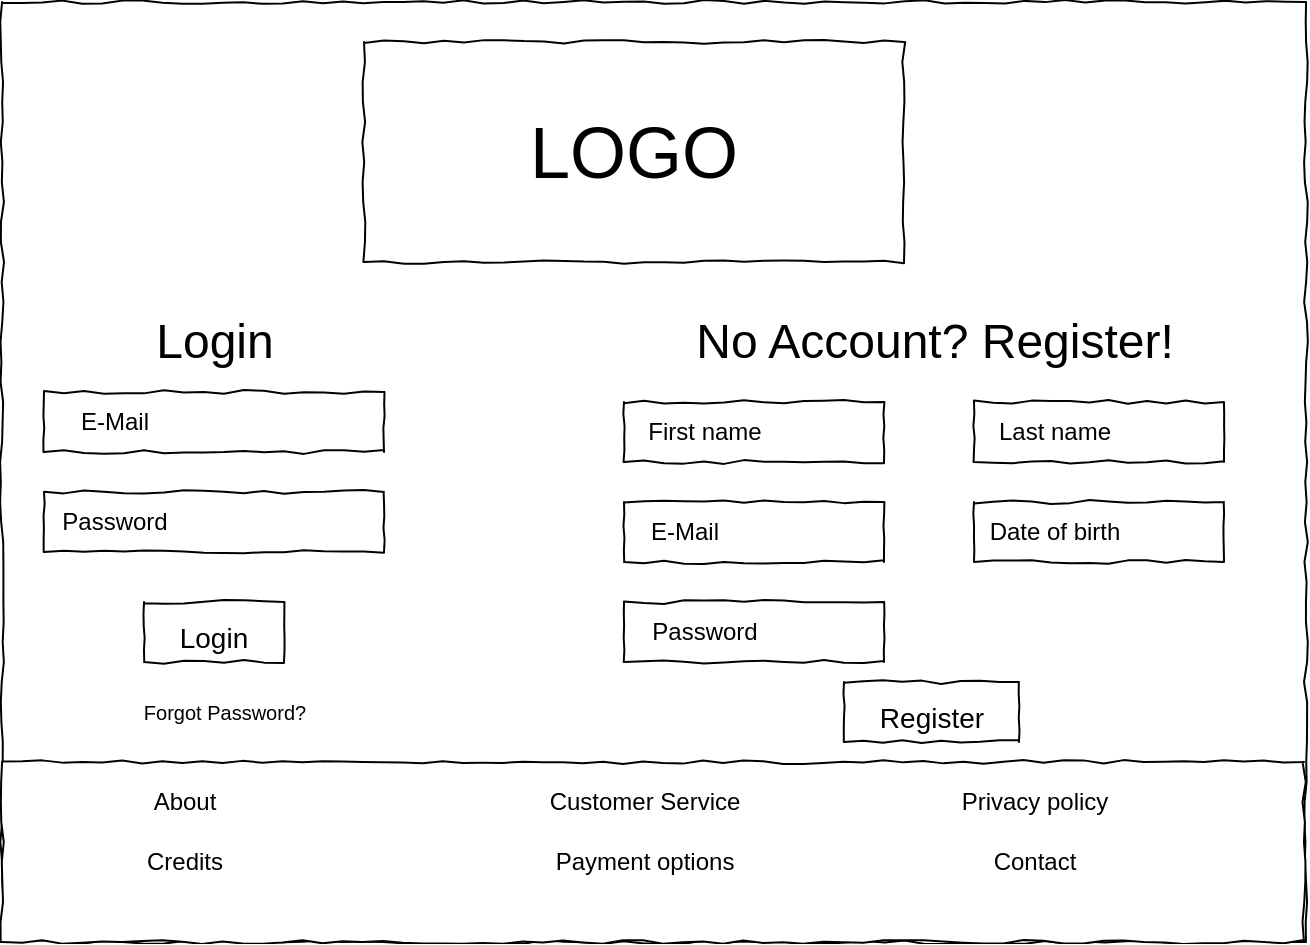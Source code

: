 <mxfile version="15.8.9" type="device"><diagram id="7hTDlsdbeSON2EYToNoh" name="Page-1"><mxGraphModel dx="1038" dy="536" grid="1" gridSize="10" guides="1" tooltips="1" connect="1" arrows="1" fold="1" page="1" pageScale="1" pageWidth="1100" pageHeight="850" math="0" shadow="0"><root><mxCell id="0"/><mxCell id="1" parent="0"/><mxCell id="Kuk1_A_iY8mTBLWLSfh4-1" value="" style="rounded=0;whiteSpace=wrap;html=1;comic=1;" parent="1" vertex="1"><mxGeometry x="209.03" y="130" width="651.94" height="470" as="geometry"/></mxCell><mxCell id="Kuk1_A_iY8mTBLWLSfh4-3" value="&lt;font style=&quot;font-size: 24px&quot;&gt;Login&lt;/font&gt;" style="text;html=1;resizable=0;autosize=1;align=center;verticalAlign=middle;points=[];fillColor=none;strokeColor=none;rounded=0;comic=1;" parent="1" vertex="1"><mxGeometry x="280" y="290" width="70" height="20" as="geometry"/></mxCell><mxCell id="Kuk1_A_iY8mTBLWLSfh4-4" value="LOGO" style="rounded=0;whiteSpace=wrap;html=1;comic=1;fontSize=36;" parent="1" vertex="1"><mxGeometry x="390" y="150" width="270" height="110" as="geometry"/></mxCell><mxCell id="Kuk1_A_iY8mTBLWLSfh4-5" value="" style="rounded=0;whiteSpace=wrap;html=1;comic=1;fontSize=24;" parent="1" vertex="1"><mxGeometry x="230" y="325" width="170" height="30" as="geometry"/></mxCell><mxCell id="Kuk1_A_iY8mTBLWLSfh4-6" value="" style="rounded=0;whiteSpace=wrap;html=1;comic=1;fontSize=24;" parent="1" vertex="1"><mxGeometry x="230" y="375" width="170" height="30" as="geometry"/></mxCell><mxCell id="Kuk1_A_iY8mTBLWLSfh4-7" value="&lt;font style=&quot;font-size: 14px&quot;&gt;Login&lt;/font&gt;" style="rounded=0;whiteSpace=wrap;html=1;comic=1;fontSize=24;" parent="1" vertex="1"><mxGeometry x="280" y="430" width="70" height="30" as="geometry"/></mxCell><mxCell id="Kuk1_A_iY8mTBLWLSfh4-10" value="E-Mail" style="text;html=1;resizable=0;autosize=1;align=center;verticalAlign=middle;points=[];fillColor=none;strokeColor=none;rounded=0;comic=1;fontSize=12;" parent="1" vertex="1"><mxGeometry x="240" y="330" width="50" height="20" as="geometry"/></mxCell><mxCell id="Kuk1_A_iY8mTBLWLSfh4-11" value="Password" style="text;html=1;resizable=0;autosize=1;align=center;verticalAlign=middle;points=[];fillColor=none;strokeColor=none;rounded=0;comic=1;fontSize=12;" parent="1" vertex="1"><mxGeometry x="230" y="380" width="70" height="20" as="geometry"/></mxCell><mxCell id="Kuk1_A_iY8mTBLWLSfh4-12" value="" style="rounded=0;whiteSpace=wrap;html=1;comic=1;fontSize=12;" parent="1" vertex="1"><mxGeometry x="209.03" y="510" width="650.97" height="90" as="geometry"/></mxCell><mxCell id="Kuk1_A_iY8mTBLWLSfh4-13" value="About" style="text;html=1;resizable=0;autosize=1;align=center;verticalAlign=middle;points=[];fillColor=none;strokeColor=none;rounded=0;comic=1;fontSize=12;" parent="1" vertex="1"><mxGeometry x="275" y="520" width="50" height="20" as="geometry"/></mxCell><mxCell id="Kuk1_A_iY8mTBLWLSfh4-14" value="Credits" style="text;html=1;resizable=0;autosize=1;align=center;verticalAlign=middle;points=[];fillColor=none;strokeColor=none;rounded=0;comic=1;fontSize=12;" parent="1" vertex="1"><mxGeometry x="275" y="550" width="50" height="20" as="geometry"/></mxCell><mxCell id="Kuk1_A_iY8mTBLWLSfh4-15" value="Customer Service" style="text;html=1;resizable=0;autosize=1;align=center;verticalAlign=middle;points=[];fillColor=none;strokeColor=none;rounded=0;comic=1;fontSize=12;" parent="1" vertex="1"><mxGeometry x="475" y="520" width="110" height="20" as="geometry"/></mxCell><mxCell id="Kuk1_A_iY8mTBLWLSfh4-16" value="&lt;font style=&quot;font-size: 10px&quot;&gt;Forgot Password?&lt;/font&gt;" style="text;html=1;resizable=0;autosize=1;align=center;verticalAlign=middle;points=[];fillColor=none;strokeColor=none;rounded=0;comic=1;fontSize=12;" parent="1" vertex="1"><mxGeometry x="270" y="475" width="100" height="20" as="geometry"/></mxCell><mxCell id="Kuk1_A_iY8mTBLWLSfh4-18" value="Payment options" style="text;html=1;resizable=0;autosize=1;align=center;verticalAlign=middle;points=[];fillColor=none;strokeColor=none;rounded=0;comic=1;fontSize=12;" parent="1" vertex="1"><mxGeometry x="480" y="550" width="100" height="20" as="geometry"/></mxCell><mxCell id="Kuk1_A_iY8mTBLWLSfh4-19" value="Privacy policy" style="text;html=1;resizable=0;autosize=1;align=center;verticalAlign=middle;points=[];fillColor=none;strokeColor=none;rounded=0;comic=1;fontSize=12;" parent="1" vertex="1"><mxGeometry x="680" y="520" width="90" height="20" as="geometry"/></mxCell><mxCell id="Kuk1_A_iY8mTBLWLSfh4-20" value="Contact" style="text;html=1;resizable=0;autosize=1;align=center;verticalAlign=middle;points=[];fillColor=none;strokeColor=none;rounded=0;comic=1;fontSize=12;" parent="1" vertex="1"><mxGeometry x="695" y="550" width="60" height="20" as="geometry"/></mxCell><mxCell id="S1th6BsebbkGPHXwUQ2w-2" value="&lt;font style=&quot;font-size: 24px&quot;&gt;No Account? Register&lt;/font&gt;&lt;font style=&quot;font-size: 24px&quot;&gt;!&lt;/font&gt;" style="text;html=1;resizable=0;autosize=1;align=center;verticalAlign=middle;points=[];fillColor=none;strokeColor=none;rounded=0;comic=1;" parent="1" vertex="1"><mxGeometry x="545" y="290" width="260" height="20" as="geometry"/></mxCell><mxCell id="S1th6BsebbkGPHXwUQ2w-3" value="" style="rounded=0;whiteSpace=wrap;html=1;comic=1;fontSize=24;" parent="1" vertex="1"><mxGeometry x="520" y="380" width="130" height="30" as="geometry"/></mxCell><mxCell id="S1th6BsebbkGPHXwUQ2w-4" value="" style="rounded=0;whiteSpace=wrap;html=1;comic=1;fontSize=24;" parent="1" vertex="1"><mxGeometry x="520" y="430" width="130" height="30" as="geometry"/></mxCell><mxCell id="S1th6BsebbkGPHXwUQ2w-5" value="" style="rounded=0;whiteSpace=wrap;html=1;comic=1;fontSize=24;" parent="1" vertex="1"><mxGeometry x="695" y="330" width="125" height="30" as="geometry"/></mxCell><mxCell id="S1th6BsebbkGPHXwUQ2w-6" value="" style="rounded=0;whiteSpace=wrap;html=1;comic=1;fontSize=24;" parent="1" vertex="1"><mxGeometry x="695" y="380" width="125" height="30" as="geometry"/></mxCell><mxCell id="S1th6BsebbkGPHXwUQ2w-7" value="&lt;font style=&quot;font-size: 14px&quot;&gt;Register&lt;/font&gt;" style="rounded=0;whiteSpace=wrap;html=1;comic=1;fontSize=24;" parent="1" vertex="1"><mxGeometry x="630" y="470" width="87.5" height="30" as="geometry"/></mxCell><mxCell id="S1th6BsebbkGPHXwUQ2w-9" value="Date of birth" style="text;html=1;resizable=0;autosize=1;align=center;verticalAlign=middle;points=[];fillColor=none;strokeColor=none;rounded=0;comic=1;fontSize=12;" parent="1" vertex="1"><mxGeometry x="695" y="385" width="80" height="20" as="geometry"/></mxCell><mxCell id="S1th6BsebbkGPHXwUQ2w-10" value="E-Mail" style="text;html=1;resizable=0;autosize=1;align=center;verticalAlign=middle;points=[];fillColor=none;strokeColor=none;rounded=0;comic=1;fontSize=12;" parent="1" vertex="1"><mxGeometry x="525" y="385" width="50" height="20" as="geometry"/></mxCell><mxCell id="S1th6BsebbkGPHXwUQ2w-11" value="Last name" style="text;html=1;resizable=0;autosize=1;align=center;verticalAlign=middle;points=[];fillColor=none;strokeColor=none;rounded=0;comic=1;fontSize=12;" parent="1" vertex="1"><mxGeometry x="700" y="335" width="70" height="20" as="geometry"/></mxCell><mxCell id="S1th6BsebbkGPHXwUQ2w-12" value="" style="rounded=0;whiteSpace=wrap;html=1;comic=1;fontSize=24;" parent="1" vertex="1"><mxGeometry x="520" y="330" width="130" height="30" as="geometry"/></mxCell><mxCell id="S1th6BsebbkGPHXwUQ2w-13" value="First name" style="text;html=1;resizable=0;autosize=1;align=center;verticalAlign=middle;points=[];fillColor=none;strokeColor=none;rounded=0;comic=1;fontSize=12;" parent="1" vertex="1"><mxGeometry x="525" y="335" width="70" height="20" as="geometry"/></mxCell><mxCell id="S1th6BsebbkGPHXwUQ2w-14" value="Password" style="text;html=1;resizable=0;autosize=1;align=center;verticalAlign=middle;points=[];fillColor=none;strokeColor=none;rounded=0;comic=1;fontSize=12;" parent="1" vertex="1"><mxGeometry x="525" y="435" width="70" height="20" as="geometry"/></mxCell></root></mxGraphModel></diagram></mxfile>